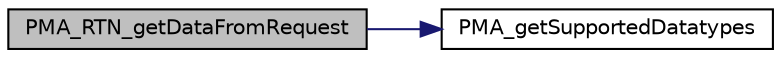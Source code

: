 digraph G
{
  edge [fontname="Helvetica",fontsize="10",labelfontname="Helvetica",labelfontsize="10"];
  node [fontname="Helvetica",fontsize="10",shape=record];
  rankdir="LR";
  Node1 [label="PMA_RTN_getDataFromRequest",height=0.2,width=0.4,color="black", fillcolor="grey75", style="filled" fontcolor="black"];
  Node1 -> Node2 [color="midnightblue",fontsize="10",style="solid",fontname="Helvetica"];
  Node2 [label="PMA_getSupportedDatatypes",height=0.2,width=0.4,color="black", fillcolor="white", style="filled",URL="$common_8lib_8php.html#a36d5c04ac111a078ef9448d8a448bce5",tooltip="This function processes the datatypes supported by the DB, as specified in $cfg[&#39;ColumnTypes&#39;] and ei..."];
}
